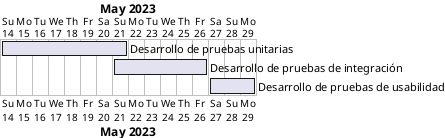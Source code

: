 @startgantt
Project starts 2023-05-14

[Desarrollo de pruebas unitarias] lasts 7 days
[Desarrollo de pruebas unitarias] starts 2023-05-14
[Desarrollo de pruebas unitarias] ends 2023-05-21

[Desarrollo de pruebas de integración] lasts 6 days
[Desarrollo de pruebas de integración] starts 2023-05-21
[Desarrollo de pruebas de integración] ends 2023-05-26

[Desarrollo de pruebas de usabilidad] lasts 3 days
[Desarrollo de pruebas de usabilidad] starts 2023-05-27
[Desarrollo de pruebas de usabilidad] ends 2023-05-29

@endgantt